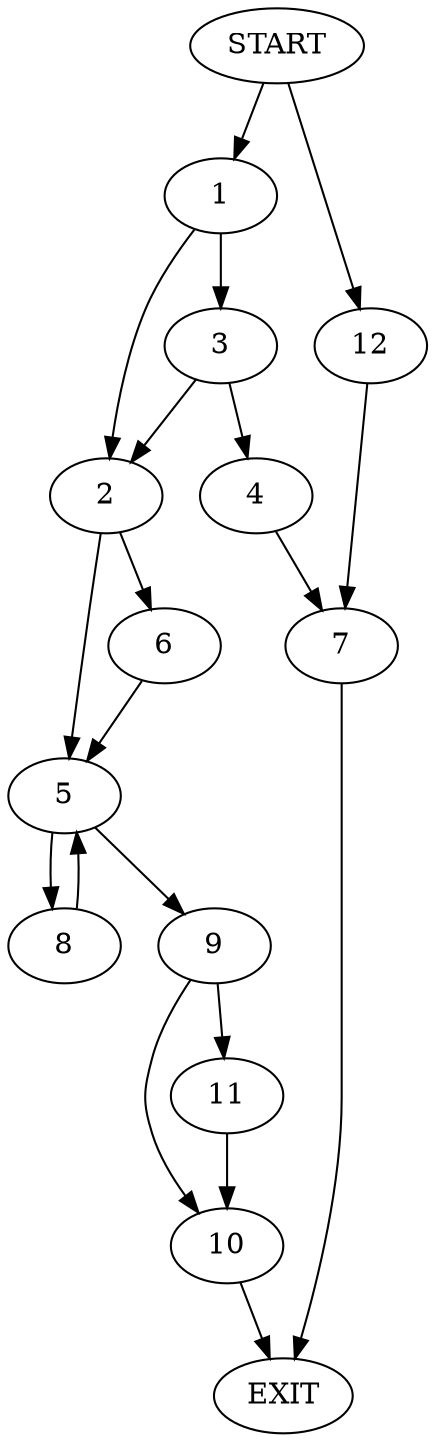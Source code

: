 digraph {
0 [label="START"]
13 [label="EXIT"]
0 -> 1
1 -> 2
1 -> 3
3 -> 2
3 -> 4
2 -> 5
2 -> 6
4 -> 7
6 -> 5
5 -> 8
5 -> 9
8 -> 5
9 -> 10
9 -> 11
11 -> 10
10 -> 13
7 -> 13
0 -> 12
12 -> 7
}
